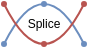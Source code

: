 <mxfile version="24.2.5" type="device">
  <diagram name="Seite-1" id="HqH8DXjqNhpEyAX4xMM1">
    <mxGraphModel dx="133" dy="79" grid="1" gridSize="10" guides="1" tooltips="1" connect="1" arrows="1" fold="1" page="1" pageScale="1" pageWidth="827" pageHeight="1169" math="0" shadow="0">
      <root>
        <mxCell id="0" />
        <mxCell id="1" parent="0" />
        <mxCell id="cpIgRWiTeV0ZNc6cOe-8-1" value="" style="endArrow=none;html=1;rounded=0;curved=1;fillColor=#dae8fc;strokeColor=#6c8ebf;" edge="1" parent="1">
          <mxGeometry width="50" height="50" relative="1" as="geometry">
            <mxPoint x="320" y="330" as="sourcePoint" />
            <mxPoint x="360" y="330" as="targetPoint" />
            <Array as="points">
              <mxPoint x="340" y="290" />
            </Array>
          </mxGeometry>
        </mxCell>
        <mxCell id="cpIgRWiTeV0ZNc6cOe-8-4" value="" style="endArrow=none;html=1;rounded=0;curved=1;fillColor=#f8cecc;strokeColor=#b85450;" edge="1" parent="1">
          <mxGeometry width="50" height="50" relative="1" as="geometry">
            <mxPoint x="320" y="310" as="sourcePoint" />
            <mxPoint x="360" y="310" as="targetPoint" />
            <Array as="points">
              <mxPoint x="340" y="350" />
            </Array>
          </mxGeometry>
        </mxCell>
        <mxCell id="cpIgRWiTeV0ZNc6cOe-8-9" value="" style="ellipse;whiteSpace=wrap;html=1;aspect=fixed;fillColor=#6C8EBF;strokeColor=#6C8EBF;" vertex="1" parent="1">
          <mxGeometry x="359" y="329" width="2" height="2" as="geometry" />
        </mxCell>
        <mxCell id="cpIgRWiTeV0ZNc6cOe-8-10" value="" style="ellipse;whiteSpace=wrap;html=1;aspect=fixed;fillColor=#6C8EBF;strokeColor=#6C8EBF;" vertex="1" parent="1">
          <mxGeometry x="319" y="329" width="2" height="2" as="geometry" />
        </mxCell>
        <mxCell id="cpIgRWiTeV0ZNc6cOe-8-11" value="" style="ellipse;whiteSpace=wrap;html=1;aspect=fixed;fillColor=#B85450;strokeColor=#b85450;" vertex="1" parent="1">
          <mxGeometry x="319" y="309" width="2" height="2" as="geometry" />
        </mxCell>
        <mxCell id="cpIgRWiTeV0ZNc6cOe-8-14" value="" style="ellipse;whiteSpace=wrap;html=1;aspect=fixed;fillColor=#B85450;strokeColor=#b85450;" vertex="1" parent="1">
          <mxGeometry x="359" y="309" width="2" height="2" as="geometry" />
        </mxCell>
        <mxCell id="cpIgRWiTeV0ZNc6cOe-8-15" value="" style="ellipse;whiteSpace=wrap;html=1;aspect=fixed;fillColor=#6C8EBF;strokeColor=#6C8EBF;" vertex="1" parent="1">
          <mxGeometry x="339" y="309" width="2" height="2" as="geometry" />
        </mxCell>
        <mxCell id="cpIgRWiTeV0ZNc6cOe-8-16" value="" style="ellipse;whiteSpace=wrap;html=1;aspect=fixed;fillColor=#B85450;strokeColor=#b85450;" vertex="1" parent="1">
          <mxGeometry x="339" y="329" width="2" height="2" as="geometry" />
        </mxCell>
        <mxCell id="cpIgRWiTeV0ZNc6cOe-8-17" value="Splice" style="text;html=1;align=center;verticalAlign=middle;whiteSpace=wrap;rounded=0;fontSize=6;" vertex="1" parent="1">
          <mxGeometry x="320" y="310" width="40" height="20" as="geometry" />
        </mxCell>
      </root>
    </mxGraphModel>
  </diagram>
</mxfile>
